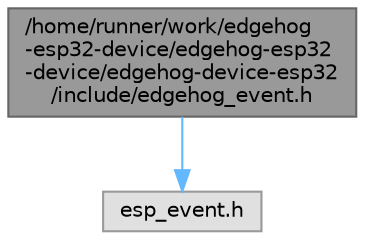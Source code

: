 digraph "/home/runner/work/edgehog-esp32-device/edgehog-esp32-device/edgehog-device-esp32/include/edgehog_event.h"
{
 // LATEX_PDF_SIZE
  bgcolor="transparent";
  edge [fontname=Helvetica,fontsize=10,labelfontname=Helvetica,labelfontsize=10];
  node [fontname=Helvetica,fontsize=10,shape=box,height=0.2,width=0.4];
  Node1 [id="Node000001",label="/home/runner/work/edgehog\l-esp32-device/edgehog-esp32\l-device/edgehog-device-esp32\l/include/edgehog_event.h",height=0.2,width=0.4,color="gray40", fillcolor="grey60", style="filled", fontcolor="black",tooltip=" "];
  Node1 -> Node2 [id="edge1_Node000001_Node000002",color="steelblue1",style="solid",tooltip=" "];
  Node2 [id="Node000002",label="esp_event.h",height=0.2,width=0.4,color="grey60", fillcolor="#E0E0E0", style="filled",tooltip=" "];
}
